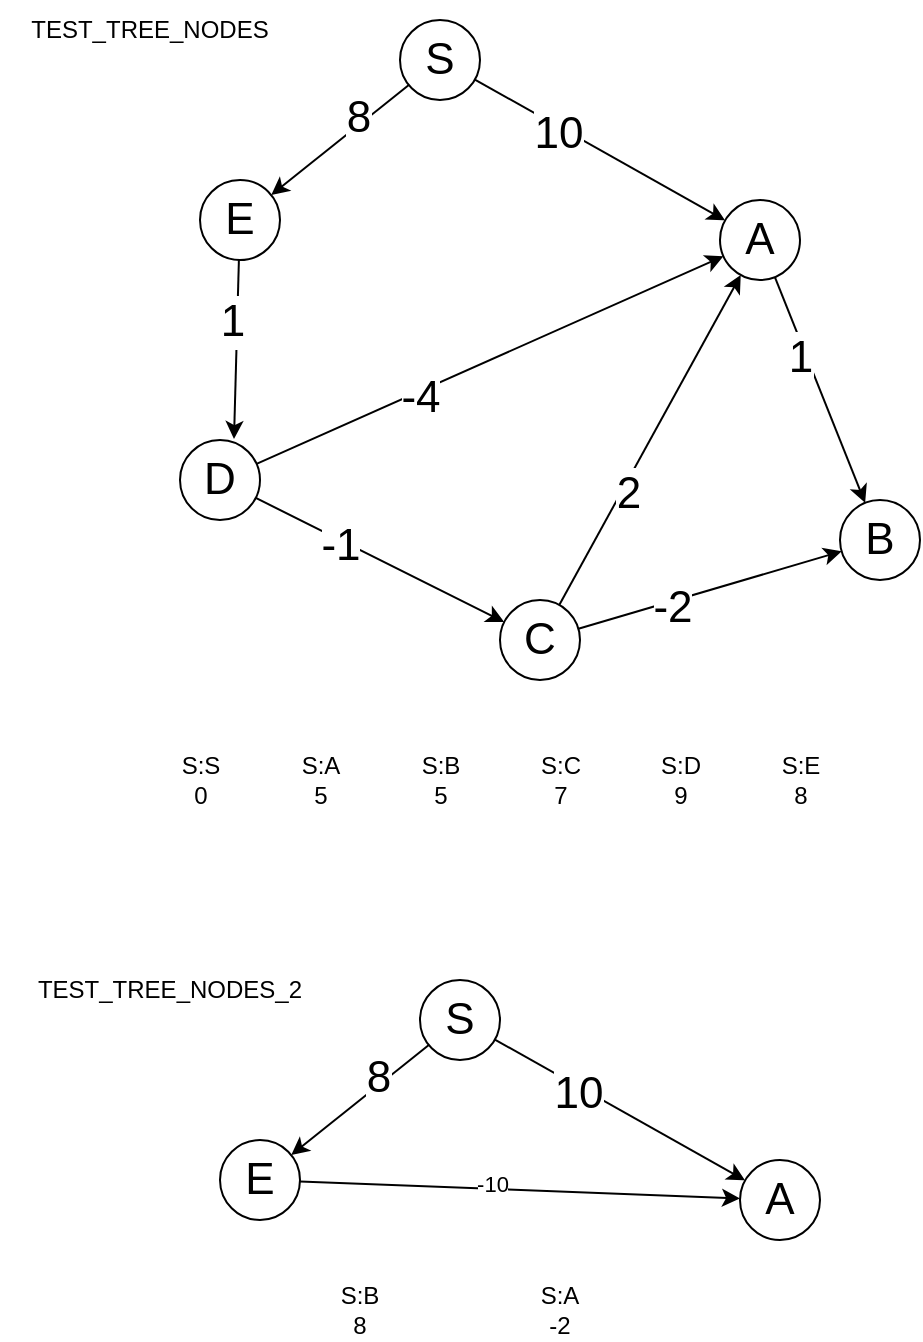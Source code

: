 <mxfile version="22.1.2" type="device">
  <diagram name="Page-1" id="zR1Gwsv29ML30f1sgvBj">
    <mxGraphModel dx="954" dy="674" grid="1" gridSize="10" guides="1" tooltips="1" connect="1" arrows="1" fold="1" page="1" pageScale="1" pageWidth="850" pageHeight="1100" math="0" shadow="0">
      <root>
        <mxCell id="0" />
        <mxCell id="1" parent="0" />
        <mxCell id="lJbvdJSCI-_qhn2ZmLNF-1" value="&lt;font style=&quot;font-size: 22px;&quot;&gt;S&lt;/font&gt;" style="ellipse;whiteSpace=wrap;html=1;aspect=fixed;" parent="1" vertex="1">
          <mxGeometry x="310" y="80" width="40" height="40" as="geometry" />
        </mxCell>
        <mxCell id="lJbvdJSCI-_qhn2ZmLNF-2" value="&lt;font style=&quot;font-size: 22px;&quot;&gt;E&lt;/font&gt;" style="ellipse;whiteSpace=wrap;html=1;aspect=fixed;" parent="1" vertex="1">
          <mxGeometry x="210" y="160" width="40" height="40" as="geometry" />
        </mxCell>
        <mxCell id="lJbvdJSCI-_qhn2ZmLNF-3" value="&lt;font style=&quot;font-size: 22px;&quot;&gt;A&lt;/font&gt;" style="ellipse;whiteSpace=wrap;html=1;aspect=fixed;" parent="1" vertex="1">
          <mxGeometry x="470" y="170" width="40" height="40" as="geometry" />
        </mxCell>
        <mxCell id="lJbvdJSCI-_qhn2ZmLNF-4" value="&lt;font style=&quot;font-size: 22px;&quot;&gt;C&lt;/font&gt;" style="ellipse;whiteSpace=wrap;html=1;aspect=fixed;" parent="1" vertex="1">
          <mxGeometry x="360" y="370" width="40" height="40" as="geometry" />
        </mxCell>
        <mxCell id="lJbvdJSCI-_qhn2ZmLNF-5" value="&lt;font style=&quot;font-size: 22px;&quot;&gt;D&lt;/font&gt;" style="ellipse;whiteSpace=wrap;html=1;aspect=fixed;" parent="1" vertex="1">
          <mxGeometry x="200" y="290" width="40" height="40" as="geometry" />
        </mxCell>
        <mxCell id="lJbvdJSCI-_qhn2ZmLNF-6" value="&lt;font style=&quot;font-size: 22px;&quot;&gt;B&lt;/font&gt;" style="ellipse;whiteSpace=wrap;html=1;aspect=fixed;" parent="1" vertex="1">
          <mxGeometry x="530" y="320" width="40" height="40" as="geometry" />
        </mxCell>
        <mxCell id="lJbvdJSCI-_qhn2ZmLNF-8" value="" style="endArrow=classic;html=1;rounded=0;" parent="1" source="lJbvdJSCI-_qhn2ZmLNF-1" target="lJbvdJSCI-_qhn2ZmLNF-2" edge="1">
          <mxGeometry width="50" height="50" relative="1" as="geometry">
            <mxPoint x="740" y="590" as="sourcePoint" />
            <mxPoint x="790" y="540" as="targetPoint" />
          </mxGeometry>
        </mxCell>
        <mxCell id="lJbvdJSCI-_qhn2ZmLNF-9" value="&lt;font style=&quot;font-size: 22px;&quot;&gt;8&lt;/font&gt;" style="edgeLabel;html=1;align=center;verticalAlign=middle;resizable=0;points=[];" parent="lJbvdJSCI-_qhn2ZmLNF-8" vertex="1" connectable="0">
          <mxGeometry x="-0.311" y="-3" relative="1" as="geometry">
            <mxPoint as="offset" />
          </mxGeometry>
        </mxCell>
        <mxCell id="lJbvdJSCI-_qhn2ZmLNF-10" value="" style="endArrow=classic;html=1;rounded=0;" parent="1" source="lJbvdJSCI-_qhn2ZmLNF-1" target="lJbvdJSCI-_qhn2ZmLNF-3" edge="1">
          <mxGeometry width="50" height="50" relative="1" as="geometry">
            <mxPoint x="330" y="97" as="sourcePoint" />
            <mxPoint x="204" y="196" as="targetPoint" />
          </mxGeometry>
        </mxCell>
        <mxCell id="lJbvdJSCI-_qhn2ZmLNF-11" value="&lt;font style=&quot;font-size: 22px;&quot;&gt;10&lt;/font&gt;" style="edgeLabel;html=1;align=center;verticalAlign=middle;resizable=0;points=[];" parent="lJbvdJSCI-_qhn2ZmLNF-10" vertex="1" connectable="0">
          <mxGeometry x="-0.311" y="-3" relative="1" as="geometry">
            <mxPoint as="offset" />
          </mxGeometry>
        </mxCell>
        <mxCell id="lJbvdJSCI-_qhn2ZmLNF-12" value="" style="endArrow=classic;html=1;rounded=0;entryX=0.675;entryY=-0.012;entryDx=0;entryDy=0;entryPerimeter=0;" parent="1" source="lJbvdJSCI-_qhn2ZmLNF-2" target="lJbvdJSCI-_qhn2ZmLNF-5" edge="1">
          <mxGeometry width="50" height="50" relative="1" as="geometry">
            <mxPoint x="180" y="220" as="sourcePoint" />
            <mxPoint x="332" y="292" as="targetPoint" />
          </mxGeometry>
        </mxCell>
        <mxCell id="lJbvdJSCI-_qhn2ZmLNF-13" value="&lt;font style=&quot;font-size: 22px;&quot;&gt;1&lt;/font&gt;" style="edgeLabel;html=1;align=center;verticalAlign=middle;resizable=0;points=[];" parent="lJbvdJSCI-_qhn2ZmLNF-12" vertex="1" connectable="0">
          <mxGeometry x="-0.311" y="-3" relative="1" as="geometry">
            <mxPoint as="offset" />
          </mxGeometry>
        </mxCell>
        <mxCell id="lJbvdJSCI-_qhn2ZmLNF-14" value="" style="endArrow=classic;html=1;rounded=0;" parent="1" source="lJbvdJSCI-_qhn2ZmLNF-3" target="lJbvdJSCI-_qhn2ZmLNF-6" edge="1">
          <mxGeometry width="50" height="50" relative="1" as="geometry">
            <mxPoint x="192" y="230" as="sourcePoint" />
            <mxPoint x="207" y="380" as="targetPoint" />
          </mxGeometry>
        </mxCell>
        <mxCell id="lJbvdJSCI-_qhn2ZmLNF-15" value="&lt;font style=&quot;font-size: 22px;&quot;&gt;1&lt;/font&gt;" style="edgeLabel;html=1;align=center;verticalAlign=middle;resizable=0;points=[];" parent="lJbvdJSCI-_qhn2ZmLNF-14" vertex="1" connectable="0">
          <mxGeometry x="-0.311" y="-3" relative="1" as="geometry">
            <mxPoint as="offset" />
          </mxGeometry>
        </mxCell>
        <mxCell id="lJbvdJSCI-_qhn2ZmLNF-17" value="" style="endArrow=classic;html=1;rounded=0;" parent="1" source="lJbvdJSCI-_qhn2ZmLNF-5" target="lJbvdJSCI-_qhn2ZmLNF-3" edge="1">
          <mxGeometry width="50" height="50" relative="1" as="geometry">
            <mxPoint x="192" y="230" as="sourcePoint" />
            <mxPoint x="207" y="380" as="targetPoint" />
          </mxGeometry>
        </mxCell>
        <mxCell id="lJbvdJSCI-_qhn2ZmLNF-18" value="&lt;font style=&quot;font-size: 22px;&quot;&gt;-4&lt;/font&gt;" style="edgeLabel;html=1;align=center;verticalAlign=middle;resizable=0;points=[];" parent="lJbvdJSCI-_qhn2ZmLNF-17" vertex="1" connectable="0">
          <mxGeometry x="-0.311" y="-3" relative="1" as="geometry">
            <mxPoint as="offset" />
          </mxGeometry>
        </mxCell>
        <mxCell id="lJbvdJSCI-_qhn2ZmLNF-19" value="" style="endArrow=classic;html=1;rounded=0;" parent="1" source="lJbvdJSCI-_qhn2ZmLNF-5" target="lJbvdJSCI-_qhn2ZmLNF-4" edge="1">
          <mxGeometry width="50" height="50" relative="1" as="geometry">
            <mxPoint x="217" y="389" as="sourcePoint" />
            <mxPoint x="513" y="191" as="targetPoint" />
          </mxGeometry>
        </mxCell>
        <mxCell id="lJbvdJSCI-_qhn2ZmLNF-20" value="&lt;font style=&quot;font-size: 22px;&quot;&gt;-1&lt;/font&gt;" style="edgeLabel;html=1;align=center;verticalAlign=middle;resizable=0;points=[];" parent="lJbvdJSCI-_qhn2ZmLNF-19" vertex="1" connectable="0">
          <mxGeometry x="-0.311" y="-3" relative="1" as="geometry">
            <mxPoint as="offset" />
          </mxGeometry>
        </mxCell>
        <mxCell id="lJbvdJSCI-_qhn2ZmLNF-21" value="" style="endArrow=classic;html=1;rounded=0;" parent="1" source="lJbvdJSCI-_qhn2ZmLNF-4" target="lJbvdJSCI-_qhn2ZmLNF-6" edge="1">
          <mxGeometry width="50" height="50" relative="1" as="geometry">
            <mxPoint x="410" y="370" as="sourcePoint" />
            <mxPoint x="550" y="402" as="targetPoint" />
          </mxGeometry>
        </mxCell>
        <mxCell id="lJbvdJSCI-_qhn2ZmLNF-22" value="&lt;font style=&quot;font-size: 22px;&quot;&gt;-2&lt;/font&gt;" style="edgeLabel;html=1;align=center;verticalAlign=middle;resizable=0;points=[];" parent="lJbvdJSCI-_qhn2ZmLNF-21" vertex="1" connectable="0">
          <mxGeometry x="-0.311" y="-3" relative="1" as="geometry">
            <mxPoint as="offset" />
          </mxGeometry>
        </mxCell>
        <mxCell id="lJbvdJSCI-_qhn2ZmLNF-23" value="" style="endArrow=classic;html=1;rounded=0;" parent="1" source="lJbvdJSCI-_qhn2ZmLNF-4" target="lJbvdJSCI-_qhn2ZmLNF-3" edge="1">
          <mxGeometry width="50" height="50" relative="1" as="geometry">
            <mxPoint x="398" y="431" as="sourcePoint" />
            <mxPoint x="532" y="359" as="targetPoint" />
          </mxGeometry>
        </mxCell>
        <mxCell id="lJbvdJSCI-_qhn2ZmLNF-24" value="&lt;font style=&quot;font-size: 22px;&quot;&gt;2&lt;/font&gt;" style="edgeLabel;html=1;align=center;verticalAlign=middle;resizable=0;points=[];" parent="lJbvdJSCI-_qhn2ZmLNF-23" vertex="1" connectable="0">
          <mxGeometry x="-0.311" y="-3" relative="1" as="geometry">
            <mxPoint as="offset" />
          </mxGeometry>
        </mxCell>
        <mxCell id="lJbvdJSCI-_qhn2ZmLNF-33" value="TEST_TREE_NODES" style="text;html=1;strokeColor=none;fillColor=none;align=center;verticalAlign=middle;whiteSpace=wrap;rounded=0;" parent="1" vertex="1">
          <mxGeometry x="110" y="70" width="150" height="30" as="geometry" />
        </mxCell>
        <mxCell id="lJbvdJSCI-_qhn2ZmLNF-34" value="&lt;font style=&quot;font-size: 22px;&quot;&gt;S&lt;/font&gt;" style="ellipse;whiteSpace=wrap;html=1;aspect=fixed;" parent="1" vertex="1">
          <mxGeometry x="320" y="560" width="40" height="40" as="geometry" />
        </mxCell>
        <mxCell id="lJbvdJSCI-_qhn2ZmLNF-35" value="&lt;font style=&quot;font-size: 22px;&quot;&gt;E&lt;/font&gt;" style="ellipse;whiteSpace=wrap;html=1;aspect=fixed;" parent="1" vertex="1">
          <mxGeometry x="220" y="640" width="40" height="40" as="geometry" />
        </mxCell>
        <mxCell id="lJbvdJSCI-_qhn2ZmLNF-36" value="&lt;font style=&quot;font-size: 22px;&quot;&gt;A&lt;/font&gt;" style="ellipse;whiteSpace=wrap;html=1;aspect=fixed;" parent="1" vertex="1">
          <mxGeometry x="480" y="650" width="40" height="40" as="geometry" />
        </mxCell>
        <mxCell id="lJbvdJSCI-_qhn2ZmLNF-40" value="" style="endArrow=classic;html=1;rounded=0;" parent="1" source="lJbvdJSCI-_qhn2ZmLNF-34" target="lJbvdJSCI-_qhn2ZmLNF-35" edge="1">
          <mxGeometry width="50" height="50" relative="1" as="geometry">
            <mxPoint x="750" y="1070" as="sourcePoint" />
            <mxPoint x="800" y="1020" as="targetPoint" />
          </mxGeometry>
        </mxCell>
        <mxCell id="lJbvdJSCI-_qhn2ZmLNF-41" value="&lt;font style=&quot;font-size: 22px;&quot;&gt;8&lt;/font&gt;" style="edgeLabel;html=1;align=center;verticalAlign=middle;resizable=0;points=[];" parent="lJbvdJSCI-_qhn2ZmLNF-40" vertex="1" connectable="0">
          <mxGeometry x="-0.311" y="-3" relative="1" as="geometry">
            <mxPoint as="offset" />
          </mxGeometry>
        </mxCell>
        <mxCell id="lJbvdJSCI-_qhn2ZmLNF-42" value="" style="endArrow=classic;html=1;rounded=0;" parent="1" source="lJbvdJSCI-_qhn2ZmLNF-34" target="lJbvdJSCI-_qhn2ZmLNF-36" edge="1">
          <mxGeometry width="50" height="50" relative="1" as="geometry">
            <mxPoint x="340" y="577" as="sourcePoint" />
            <mxPoint x="214" y="676" as="targetPoint" />
          </mxGeometry>
        </mxCell>
        <mxCell id="lJbvdJSCI-_qhn2ZmLNF-43" value="&lt;font style=&quot;font-size: 22px;&quot;&gt;10&lt;/font&gt;" style="edgeLabel;html=1;align=center;verticalAlign=middle;resizable=0;points=[];" parent="lJbvdJSCI-_qhn2ZmLNF-42" vertex="1" connectable="0">
          <mxGeometry x="-0.311" y="-3" relative="1" as="geometry">
            <mxPoint as="offset" />
          </mxGeometry>
        </mxCell>
        <mxCell id="lJbvdJSCI-_qhn2ZmLNF-62" value="TEST_TREE_NODES_2" style="text;html=1;strokeColor=none;fillColor=none;align=center;verticalAlign=middle;whiteSpace=wrap;rounded=0;" parent="1" vertex="1">
          <mxGeometry x="120" y="550" width="150" height="30" as="geometry" />
        </mxCell>
        <mxCell id="lJbvdJSCI-_qhn2ZmLNF-65" value="" style="edgeStyle=none;orthogonalLoop=1;jettySize=auto;html=1;rounded=0;" parent="1" source="lJbvdJSCI-_qhn2ZmLNF-35" target="lJbvdJSCI-_qhn2ZmLNF-36" edge="1">
          <mxGeometry width="100" relative="1" as="geometry">
            <mxPoint x="320" y="700" as="sourcePoint" />
            <mxPoint x="420" y="700" as="targetPoint" />
            <Array as="points" />
          </mxGeometry>
        </mxCell>
        <mxCell id="lJbvdJSCI-_qhn2ZmLNF-66" value="-10" style="edgeLabel;html=1;align=center;verticalAlign=middle;resizable=0;points=[];" parent="lJbvdJSCI-_qhn2ZmLNF-65" vertex="1" connectable="0">
          <mxGeometry x="-0.13" y="3" relative="1" as="geometry">
            <mxPoint as="offset" />
          </mxGeometry>
        </mxCell>
        <mxCell id="lJbvdJSCI-_qhn2ZmLNF-67" value="S:B&lt;br&gt;8" style="text;html=1;strokeColor=none;fillColor=none;align=center;verticalAlign=middle;whiteSpace=wrap;rounded=0;" parent="1" vertex="1">
          <mxGeometry x="260" y="710" width="60" height="30" as="geometry" />
        </mxCell>
        <mxCell id="lJbvdJSCI-_qhn2ZmLNF-68" value="S:A&lt;br&gt;-2" style="text;html=1;strokeColor=none;fillColor=none;align=center;verticalAlign=middle;whiteSpace=wrap;rounded=0;" parent="1" vertex="1">
          <mxGeometry x="360" y="710" width="60" height="30" as="geometry" />
        </mxCell>
        <mxCell id="lJbvdJSCI-_qhn2ZmLNF-82" value="S:S&lt;br&gt;0" style="text;html=1;align=center;verticalAlign=middle;resizable=0;points=[];autosize=1;strokeColor=none;fillColor=none;" parent="1" vertex="1">
          <mxGeometry x="190" y="440" width="40" height="40" as="geometry" />
        </mxCell>
        <mxCell id="lJbvdJSCI-_qhn2ZmLNF-83" value="S:A&lt;br&gt;5" style="text;html=1;align=center;verticalAlign=middle;resizable=0;points=[];autosize=1;strokeColor=none;fillColor=none;" parent="1" vertex="1">
          <mxGeometry x="250" y="440" width="40" height="40" as="geometry" />
        </mxCell>
        <mxCell id="lJbvdJSCI-_qhn2ZmLNF-84" value="S:B&lt;br&gt;5" style="text;html=1;align=center;verticalAlign=middle;resizable=0;points=[];autosize=1;strokeColor=none;fillColor=none;" parent="1" vertex="1">
          <mxGeometry x="310" y="440" width="40" height="40" as="geometry" />
        </mxCell>
        <mxCell id="lJbvdJSCI-_qhn2ZmLNF-85" value="S:C&lt;br&gt;7" style="text;html=1;align=center;verticalAlign=middle;resizable=0;points=[];autosize=1;strokeColor=none;fillColor=none;" parent="1" vertex="1">
          <mxGeometry x="370" y="440" width="40" height="40" as="geometry" />
        </mxCell>
        <mxCell id="lJbvdJSCI-_qhn2ZmLNF-86" value="S:D&lt;br&gt;9" style="text;html=1;align=center;verticalAlign=middle;resizable=0;points=[];autosize=1;strokeColor=none;fillColor=none;" parent="1" vertex="1">
          <mxGeometry x="430" y="440" width="40" height="40" as="geometry" />
        </mxCell>
        <mxCell id="lJbvdJSCI-_qhn2ZmLNF-87" value="S:E&lt;br&gt;8" style="text;html=1;align=center;verticalAlign=middle;resizable=0;points=[];autosize=1;strokeColor=none;fillColor=none;" parent="1" vertex="1">
          <mxGeometry x="490" y="440" width="40" height="40" as="geometry" />
        </mxCell>
      </root>
    </mxGraphModel>
  </diagram>
</mxfile>
